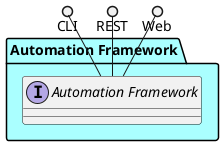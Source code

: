 @startuml



package "Automation Framework" #aaffff {

    interface "Automation Framework" as i {
    
    }
}

CLI ()-- i
REST ()-- i
Web ()-- i

package "Automation Framework" #aaffff {
    
}



@enduml
